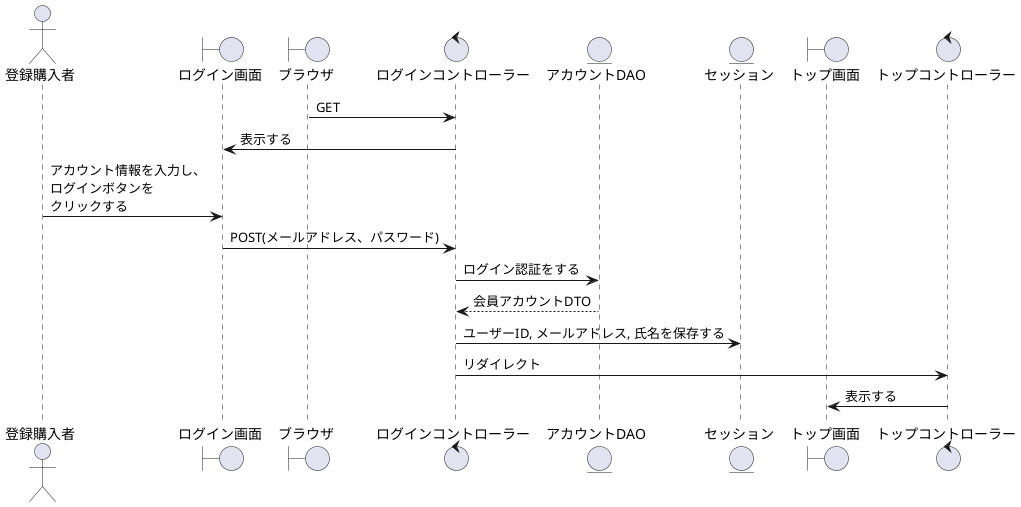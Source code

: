 @startuml ログイン

actor    "登録購入者" as act
boundary "ログイン画面" as Login
boundary "ブラウザ" as brz
control  "ログインコントローラー" as Approval_c
entity   "アカウントDAO" as Account
entity   "セッション" as sessyon
boundary "トップ画面" as Top
control  "トップコントローラー" as Completion_c

'-------------------------------------------------------------------------------------------

brz -> Approval_c : GET
Login <- Approval_c : 表示する
act -> Login : アカウント情報を入力し、\nログインボタンを\nクリックする
Login -> Approval_c : POST(メールアドレス、パスワード)
Approval_c -> Account : ログイン認証をする
Approval_c <-- Account : 会員アカウントDTO
Approval_c -> sessyon : ユーザーID, メールアドレス, 氏名を保存する
Approval_c -> Completion_c : リダイレクト
Completion_c -> Top : 表示する
@enduml